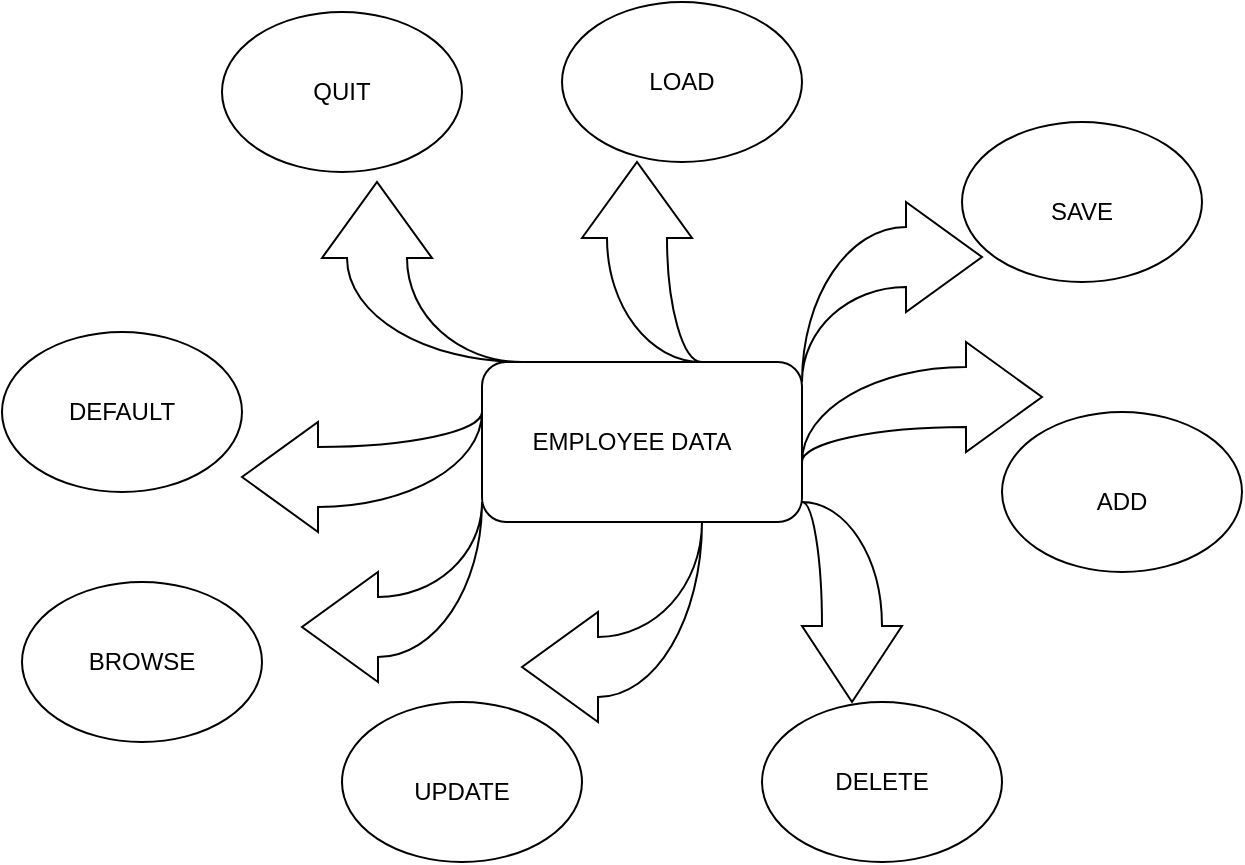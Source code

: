 <mxfile version="16.5.5" type="device"><diagram id="8Aw5kTucYEiPgZ_k2x7p" name="Page-1"><mxGraphModel dx="745" dy="446" grid="1" gridSize="10" guides="1" tooltips="1" connect="1" arrows="1" fold="1" page="1" pageScale="1" pageWidth="850" pageHeight="1100" math="0" shadow="0"><root><mxCell id="0"/><mxCell id="1" parent="0"/><mxCell id="LR6X796MJbIe3a8q4JqP-1" value="" style="rounded=1;whiteSpace=wrap;html=1;strokeColor=#000000;" vertex="1" parent="1"><mxGeometry x="320" y="180" width="160" height="80" as="geometry"/></mxCell><mxCell id="LR6X796MJbIe3a8q4JqP-2" value="" style="ellipse;whiteSpace=wrap;html=1;strokeColor=#000000;" vertex="1" parent="1"><mxGeometry x="190" y="5" width="120" height="80" as="geometry"/></mxCell><mxCell id="LR6X796MJbIe3a8q4JqP-3" value="" style="ellipse;whiteSpace=wrap;html=1;strokeColor=#000000;" vertex="1" parent="1"><mxGeometry x="560" y="60" width="120" height="80" as="geometry"/></mxCell><mxCell id="LR6X796MJbIe3a8q4JqP-4" value="" style="ellipse;whiteSpace=wrap;html=1;strokeColor=#000000;" vertex="1" parent="1"><mxGeometry x="80" y="165" width="120" height="80" as="geometry"/></mxCell><mxCell id="LR6X796MJbIe3a8q4JqP-5" value="" style="ellipse;whiteSpace=wrap;html=1;strokeColor=#000000;" vertex="1" parent="1"><mxGeometry x="250" y="350" width="120" height="80" as="geometry"/></mxCell><mxCell id="LR6X796MJbIe3a8q4JqP-6" value="" style="ellipse;whiteSpace=wrap;html=1;strokeColor=#000000;" vertex="1" parent="1"><mxGeometry x="360" width="120" height="80" as="geometry"/></mxCell><mxCell id="LR6X796MJbIe3a8q4JqP-7" value="" style="ellipse;whiteSpace=wrap;html=1;strokeColor=#000000;" vertex="1" parent="1"><mxGeometry x="580" y="205" width="120" height="80" as="geometry"/></mxCell><mxCell id="LR6X796MJbIe3a8q4JqP-8" value="" style="ellipse;whiteSpace=wrap;html=1;strokeColor=#000000;" vertex="1" parent="1"><mxGeometry x="460" y="350" width="120" height="80" as="geometry"/></mxCell><mxCell id="LR6X796MJbIe3a8q4JqP-14" value="" style="html=1;shadow=0;dashed=0;align=center;verticalAlign=middle;shape=mxgraph.arrows2.jumpInArrow;dy=15;dx=38;arrowHead=55;strokeColor=#000000;" vertex="1" parent="1"><mxGeometry x="480" y="100" width="90" height="90" as="geometry"/></mxCell><mxCell id="LR6X796MJbIe3a8q4JqP-16" value="" style="html=1;shadow=0;dashed=0;align=center;verticalAlign=middle;shape=mxgraph.arrows2.jumpInArrow;dy=15;dx=38;arrowHead=55;strokeColor=#000000;direction=south;" vertex="1" parent="1"><mxGeometry x="480" y="250" width="50" height="100" as="geometry"/></mxCell><mxCell id="LR6X796MJbIe3a8q4JqP-17" value="" style="html=1;shadow=0;dashed=0;align=center;verticalAlign=middle;shape=mxgraph.arrows2.jumpInArrow;dy=15;dx=38;arrowHead=55;strokeColor=#000000;direction=west;" vertex="1" parent="1"><mxGeometry x="340" y="260" width="90" height="100" as="geometry"/></mxCell><mxCell id="LR6X796MJbIe3a8q4JqP-21" value="" style="html=1;shadow=0;dashed=0;align=center;verticalAlign=middle;shape=mxgraph.arrows2.jumpInArrow;dy=15;dx=38;arrowHead=55;strokeColor=#000000;direction=west;" vertex="1" parent="1"><mxGeometry x="200" y="205" width="120" height="60" as="geometry"/></mxCell><mxCell id="LR6X796MJbIe3a8q4JqP-22" value="" style="html=1;shadow=0;dashed=0;align=center;verticalAlign=middle;shape=mxgraph.arrows2.jumpInArrow;dy=15;dx=38;arrowHead=55;strokeColor=#000000;direction=north;" vertex="1" parent="1"><mxGeometry x="240" y="90" width="100" height="90" as="geometry"/></mxCell><mxCell id="LR6X796MJbIe3a8q4JqP-23" value="" style="html=1;shadow=0;dashed=0;align=center;verticalAlign=middle;shape=mxgraph.arrows2.jumpInArrow;dy=15;dx=38;arrowHead=55;strokeColor=#000000;direction=north;" vertex="1" parent="1"><mxGeometry x="370" y="80" width="60" height="100" as="geometry"/></mxCell><mxCell id="LR6X796MJbIe3a8q4JqP-26" value="" style="html=1;shadow=0;dashed=0;align=center;verticalAlign=middle;shape=mxgraph.arrows2.jumpInArrow;dy=15;dx=38;arrowHead=55;strokeColor=#000000;direction=east;" vertex="1" parent="1"><mxGeometry x="480" y="170" width="120" height="60" as="geometry"/></mxCell><mxCell id="LR6X796MJbIe3a8q4JqP-28" value="EMPLOYEE DATA&lt;br&gt;" style="text;html=1;strokeColor=none;fillColor=none;align=center;verticalAlign=middle;whiteSpace=wrap;rounded=0;" vertex="1" parent="1"><mxGeometry x="320" y="190" width="150" height="60" as="geometry"/></mxCell><mxCell id="LR6X796MJbIe3a8q4JqP-32" value="QUIT" style="text;html=1;strokeColor=none;fillColor=none;align=center;verticalAlign=middle;whiteSpace=wrap;rounded=0;" vertex="1" parent="1"><mxGeometry x="220" y="30" width="60" height="30" as="geometry"/></mxCell><mxCell id="LR6X796MJbIe3a8q4JqP-33" value="LOAD" style="text;html=1;strokeColor=none;fillColor=none;align=center;verticalAlign=middle;whiteSpace=wrap;rounded=0;" vertex="1" parent="1"><mxGeometry x="390" y="25" width="60" height="30" as="geometry"/></mxCell><mxCell id="LR6X796MJbIe3a8q4JqP-34" value="SAVE" style="text;html=1;strokeColor=none;fillColor=none;align=center;verticalAlign=middle;whiteSpace=wrap;rounded=0;" vertex="1" parent="1"><mxGeometry x="590" y="90" width="60" height="30" as="geometry"/></mxCell><mxCell id="LR6X796MJbIe3a8q4JqP-35" value="ADD" style="text;html=1;strokeColor=none;fillColor=none;align=center;verticalAlign=middle;whiteSpace=wrap;rounded=0;" vertex="1" parent="1"><mxGeometry x="610" y="235" width="60" height="30" as="geometry"/></mxCell><mxCell id="LR6X796MJbIe3a8q4JqP-36" value="DELETE" style="text;html=1;strokeColor=none;fillColor=none;align=center;verticalAlign=middle;whiteSpace=wrap;rounded=0;" vertex="1" parent="1"><mxGeometry x="490" y="375" width="60" height="30" as="geometry"/></mxCell><mxCell id="LR6X796MJbIe3a8q4JqP-37" value="" style="html=1;shadow=0;dashed=0;align=center;verticalAlign=middle;shape=mxgraph.arrows2.jumpInArrow;dy=15;dx=38;arrowHead=55;strokeColor=#000000;direction=west;" vertex="1" parent="1"><mxGeometry x="230" y="250" width="90" height="90" as="geometry"/></mxCell><mxCell id="LR6X796MJbIe3a8q4JqP-38" value="" style="ellipse;whiteSpace=wrap;html=1;strokeColor=#000000;" vertex="1" parent="1"><mxGeometry x="90" y="290" width="120" height="80" as="geometry"/></mxCell><mxCell id="LR6X796MJbIe3a8q4JqP-39" value="UPDATE" style="text;html=1;strokeColor=none;fillColor=none;align=center;verticalAlign=middle;whiteSpace=wrap;rounded=0;" vertex="1" parent="1"><mxGeometry x="280" y="380" width="60" height="30" as="geometry"/></mxCell><mxCell id="LR6X796MJbIe3a8q4JqP-40" value="BROWSE" style="text;html=1;strokeColor=none;fillColor=none;align=center;verticalAlign=middle;whiteSpace=wrap;rounded=0;" vertex="1" parent="1"><mxGeometry x="120" y="315" width="60" height="30" as="geometry"/></mxCell><mxCell id="LR6X796MJbIe3a8q4JqP-41" value="DEFAULT" style="text;html=1;strokeColor=none;fillColor=none;align=center;verticalAlign=middle;whiteSpace=wrap;rounded=0;" vertex="1" parent="1"><mxGeometry x="110" y="190" width="60" height="30" as="geometry"/></mxCell></root></mxGraphModel></diagram></mxfile>